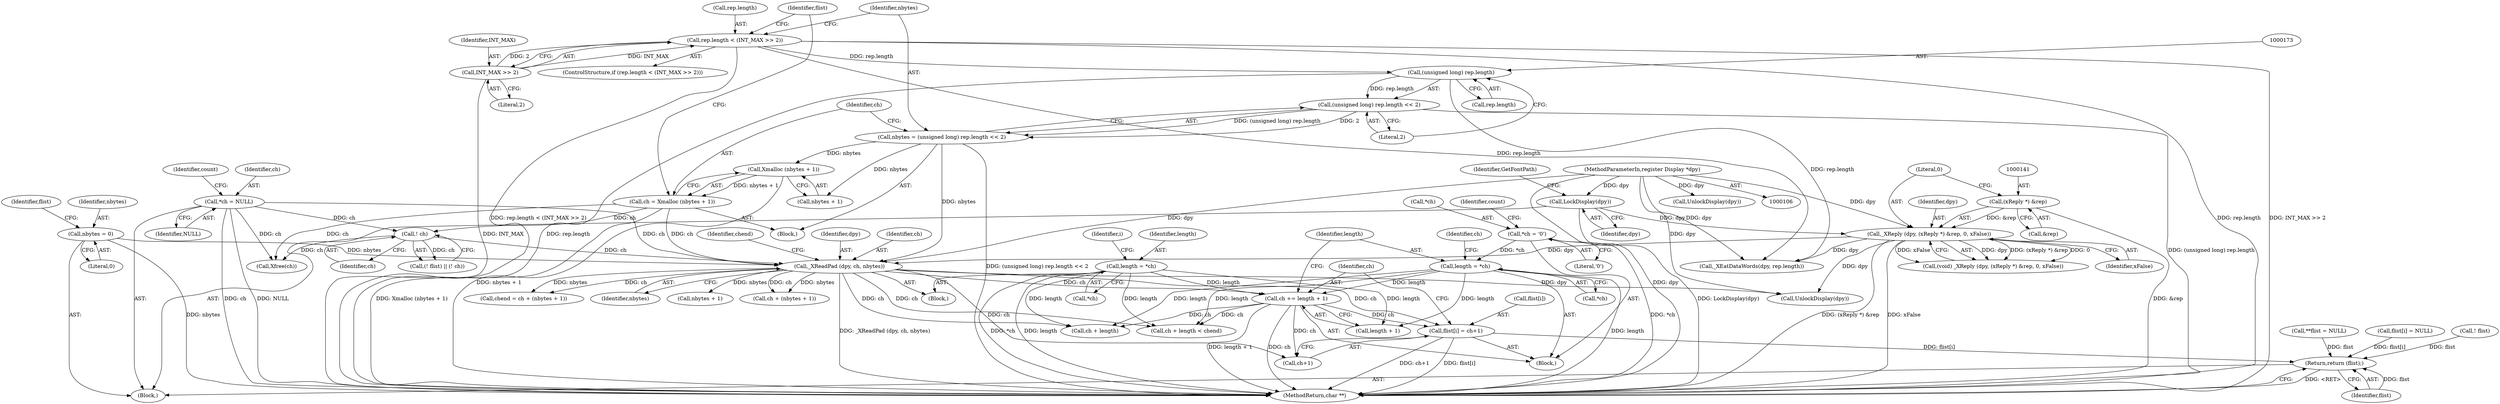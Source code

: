 digraph "0_libx11_b469da1430cdcee06e31c6251b83aede072a1ff0_0@array" {
"1000241" [label="(Call,flist[i] = ch+1)"];
"1000248" [label="(Call,ch += length + 1)"];
"1000218" [label="(Call,length = *ch)"];
"1000253" [label="(Call,length = *ch)"];
"1000257" [label="(Call,*ch = '\0')"];
"1000207" [label="(Call,_XReadPad (dpy, ch, nbytes))"];
"1000138" [label="(Call,_XReply (dpy, (xReply *) &rep, 0, xFalse))"];
"1000131" [label="(Call,LockDisplay(dpy))"];
"1000107" [label="(MethodParameterIn,register Display *dpy)"];
"1000140" [label="(Call,(xReply *) &rep)"];
"1000178" [label="(Call,ch = Xmalloc (nbytes + 1))"];
"1000180" [label="(Call,Xmalloc (nbytes + 1))"];
"1000169" [label="(Call,nbytes = (unsigned long) rep.length << 2)"];
"1000171" [label="(Call,(unsigned long) rep.length << 2)"];
"1000172" [label="(Call,(unsigned long) rep.length)"];
"1000161" [label="(Call,rep.length < (INT_MAX >> 2))"];
"1000165" [label="(Call,INT_MAX >> 2)"];
"1000188" [label="(Call,! ch)"];
"1000120" [label="(Call,*ch = NULL)"];
"1000112" [label="(Call,nbytes = 0)"];
"1000276" [label="(Return,return (flist);)"];
"1000121" [label="(Identifier,ch)"];
"1000193" [label="(Call,Xfree(ch))"];
"1000138" [label="(Call,_XReply (dpy, (xReply *) &rep, 0, xFalse))"];
"1000241" [label="(Call,flist[i] = ch+1)"];
"1000195" [label="(Call,_XEatDataWords(dpy, rep.length))"];
"1000160" [label="(ControlStructure,if (rep.length < (INT_MAX >> 2)))"];
"1000208" [label="(Identifier,dpy)"];
"1000126" [label="(Identifier,count)"];
"1000236" [label="(Call,ch + length)"];
"1000185" [label="(Call,(! flist) || (! ch))"];
"1000211" [label="(Call,chend = ch + (nbytes + 1))"];
"1000277" [label="(Identifier,flist)"];
"1000187" [label="(Identifier,flist)"];
"1000179" [label="(Identifier,ch)"];
"1000276" [label="(Return,return (flist);)"];
"1000107" [label="(MethodParameterIn,register Display *dpy)"];
"1000172" [label="(Call,(unsigned long) rep.length)"];
"1000116" [label="(Call,**flist = NULL)"];
"1000255" [label="(Call,*ch)"];
"1000114" [label="(Literal,0)"];
"1000178" [label="(Call,ch = Xmalloc (nbytes + 1))"];
"1000145" [label="(Identifier,xFalse)"];
"1000113" [label="(Identifier,nbytes)"];
"1000132" [label="(Identifier,dpy)"];
"1000112" [label="(Call,nbytes = 0)"];
"1000218" [label="(Call,length = *ch)"];
"1000177" [label="(Literal,2)"];
"1000168" [label="(Block,)"];
"1000140" [label="(Call,(xReply *) &rep)"];
"1000245" [label="(Call,ch+1)"];
"1000180" [label="(Call,Xmalloc (nbytes + 1))"];
"1000162" [label="(Call,rep.length)"];
"1000248" [label="(Call,ch += length + 1)"];
"1000171" [label="(Call,(unsigned long) rep.length << 2)"];
"1000242" [label="(Call,flist[i])"];
"1000219" [label="(Identifier,length)"];
"1000235" [label="(Call,ch + length < chend)"];
"1000220" [label="(Call,*ch)"];
"1000259" [label="(Identifier,ch)"];
"1000169" [label="(Call,nbytes = (unsigned long) rep.length << 2)"];
"1000215" [label="(Call,nbytes + 1)"];
"1000131" [label="(Call,LockDisplay(dpy))"];
"1000161" [label="(Call,rep.length < (INT_MAX >> 2))"];
"1000122" [label="(Identifier,NULL)"];
"1000260" [label="(Literal,'\0')"];
"1000150" [label="(Block,)"];
"1000209" [label="(Identifier,ch)"];
"1000200" [label="(Call,UnlockDisplay(dpy))"];
"1000212" [label="(Identifier,chend)"];
"1000174" [label="(Call,rep.length)"];
"1000253" [label="(Call,length = *ch)"];
"1000188" [label="(Call,! ch)"];
"1000273" [label="(Call,UnlockDisplay(dpy))"];
"1000136" [label="(Call,(void) _XReply (dpy, (xReply *) &rep, 0, xFalse))"];
"1000258" [label="(Call,*ch)"];
"1000181" [label="(Call,nbytes + 1)"];
"1000210" [label="(Identifier,nbytes)"];
"1000249" [label="(Identifier,ch)"];
"1000144" [label="(Literal,0)"];
"1000262" [label="(Identifier,count)"];
"1000120" [label="(Call,*ch = NULL)"];
"1000139" [label="(Identifier,dpy)"];
"1000142" [label="(Call,&rep)"];
"1000117" [label="(Identifier,flist)"];
"1000264" [label="(Call,flist[i] = NULL)"];
"1000213" [label="(Call,ch + (nbytes + 1))"];
"1000109" [label="(Block,)"];
"1000224" [label="(Identifier,i)"];
"1000250" [label="(Call,length + 1)"];
"1000166" [label="(Identifier,INT_MAX)"];
"1000254" [label="(Identifier,length)"];
"1000257" [label="(Call,*ch = '\0')"];
"1000165" [label="(Call,INT_MAX >> 2)"];
"1000189" [label="(Identifier,ch)"];
"1000240" [label="(Block,)"];
"1000170" [label="(Identifier,nbytes)"];
"1000186" [label="(Call,! flist)"];
"1000167" [label="(Literal,2)"];
"1000207" [label="(Call,_XReadPad (dpy, ch, nbytes))"];
"1000278" [label="(MethodReturn,char **)"];
"1000134" [label="(Identifier,GetFontPath)"];
"1000241" -> "1000240"  [label="AST: "];
"1000241" -> "1000245"  [label="CFG: "];
"1000242" -> "1000241"  [label="AST: "];
"1000245" -> "1000241"  [label="AST: "];
"1000249" -> "1000241"  [label="CFG: "];
"1000241" -> "1000278"  [label="DDG: ch+1"];
"1000241" -> "1000278"  [label="DDG: flist[i]"];
"1000248" -> "1000241"  [label="DDG: ch"];
"1000207" -> "1000241"  [label="DDG: ch"];
"1000241" -> "1000276"  [label="DDG: flist[i]"];
"1000248" -> "1000240"  [label="AST: "];
"1000248" -> "1000250"  [label="CFG: "];
"1000249" -> "1000248"  [label="AST: "];
"1000250" -> "1000248"  [label="AST: "];
"1000254" -> "1000248"  [label="CFG: "];
"1000248" -> "1000278"  [label="DDG: length + 1"];
"1000248" -> "1000278"  [label="DDG: ch"];
"1000248" -> "1000235"  [label="DDG: ch"];
"1000248" -> "1000236"  [label="DDG: ch"];
"1000248" -> "1000245"  [label="DDG: ch"];
"1000218" -> "1000248"  [label="DDG: length"];
"1000253" -> "1000248"  [label="DDG: length"];
"1000207" -> "1000248"  [label="DDG: ch"];
"1000218" -> "1000150"  [label="AST: "];
"1000218" -> "1000220"  [label="CFG: "];
"1000219" -> "1000218"  [label="AST: "];
"1000220" -> "1000218"  [label="AST: "];
"1000224" -> "1000218"  [label="CFG: "];
"1000218" -> "1000278"  [label="DDG: length"];
"1000218" -> "1000278"  [label="DDG: *ch"];
"1000218" -> "1000235"  [label="DDG: length"];
"1000218" -> "1000236"  [label="DDG: length"];
"1000218" -> "1000250"  [label="DDG: length"];
"1000253" -> "1000240"  [label="AST: "];
"1000253" -> "1000255"  [label="CFG: "];
"1000254" -> "1000253"  [label="AST: "];
"1000255" -> "1000253"  [label="AST: "];
"1000259" -> "1000253"  [label="CFG: "];
"1000253" -> "1000278"  [label="DDG: length"];
"1000253" -> "1000235"  [label="DDG: length"];
"1000253" -> "1000236"  [label="DDG: length"];
"1000253" -> "1000250"  [label="DDG: length"];
"1000257" -> "1000253"  [label="DDG: *ch"];
"1000257" -> "1000240"  [label="AST: "];
"1000257" -> "1000260"  [label="CFG: "];
"1000258" -> "1000257"  [label="AST: "];
"1000260" -> "1000257"  [label="AST: "];
"1000262" -> "1000257"  [label="CFG: "];
"1000257" -> "1000278"  [label="DDG: *ch"];
"1000207" -> "1000150"  [label="AST: "];
"1000207" -> "1000210"  [label="CFG: "];
"1000208" -> "1000207"  [label="AST: "];
"1000209" -> "1000207"  [label="AST: "];
"1000210" -> "1000207"  [label="AST: "];
"1000212" -> "1000207"  [label="CFG: "];
"1000207" -> "1000278"  [label="DDG: _XReadPad (dpy, ch, nbytes)"];
"1000138" -> "1000207"  [label="DDG: dpy"];
"1000107" -> "1000207"  [label="DDG: dpy"];
"1000178" -> "1000207"  [label="DDG: ch"];
"1000188" -> "1000207"  [label="DDG: ch"];
"1000120" -> "1000207"  [label="DDG: ch"];
"1000112" -> "1000207"  [label="DDG: nbytes"];
"1000169" -> "1000207"  [label="DDG: nbytes"];
"1000207" -> "1000211"  [label="DDG: ch"];
"1000207" -> "1000211"  [label="DDG: nbytes"];
"1000207" -> "1000213"  [label="DDG: ch"];
"1000207" -> "1000213"  [label="DDG: nbytes"];
"1000207" -> "1000215"  [label="DDG: nbytes"];
"1000207" -> "1000235"  [label="DDG: ch"];
"1000207" -> "1000236"  [label="DDG: ch"];
"1000207" -> "1000245"  [label="DDG: ch"];
"1000207" -> "1000273"  [label="DDG: dpy"];
"1000138" -> "1000136"  [label="AST: "];
"1000138" -> "1000145"  [label="CFG: "];
"1000139" -> "1000138"  [label="AST: "];
"1000140" -> "1000138"  [label="AST: "];
"1000144" -> "1000138"  [label="AST: "];
"1000145" -> "1000138"  [label="AST: "];
"1000136" -> "1000138"  [label="CFG: "];
"1000138" -> "1000278"  [label="DDG: (xReply *) &rep"];
"1000138" -> "1000278"  [label="DDG: xFalse"];
"1000138" -> "1000136"  [label="DDG: dpy"];
"1000138" -> "1000136"  [label="DDG: (xReply *) &rep"];
"1000138" -> "1000136"  [label="DDG: 0"];
"1000138" -> "1000136"  [label="DDG: xFalse"];
"1000131" -> "1000138"  [label="DDG: dpy"];
"1000107" -> "1000138"  [label="DDG: dpy"];
"1000140" -> "1000138"  [label="DDG: &rep"];
"1000138" -> "1000195"  [label="DDG: dpy"];
"1000138" -> "1000273"  [label="DDG: dpy"];
"1000131" -> "1000109"  [label="AST: "];
"1000131" -> "1000132"  [label="CFG: "];
"1000132" -> "1000131"  [label="AST: "];
"1000134" -> "1000131"  [label="CFG: "];
"1000131" -> "1000278"  [label="DDG: LockDisplay(dpy)"];
"1000107" -> "1000131"  [label="DDG: dpy"];
"1000107" -> "1000106"  [label="AST: "];
"1000107" -> "1000278"  [label="DDG: dpy"];
"1000107" -> "1000195"  [label="DDG: dpy"];
"1000107" -> "1000200"  [label="DDG: dpy"];
"1000107" -> "1000273"  [label="DDG: dpy"];
"1000140" -> "1000142"  [label="CFG: "];
"1000141" -> "1000140"  [label="AST: "];
"1000142" -> "1000140"  [label="AST: "];
"1000144" -> "1000140"  [label="CFG: "];
"1000140" -> "1000278"  [label="DDG: &rep"];
"1000178" -> "1000168"  [label="AST: "];
"1000178" -> "1000180"  [label="CFG: "];
"1000179" -> "1000178"  [label="AST: "];
"1000180" -> "1000178"  [label="AST: "];
"1000187" -> "1000178"  [label="CFG: "];
"1000178" -> "1000278"  [label="DDG: Xmalloc (nbytes + 1)"];
"1000180" -> "1000178"  [label="DDG: nbytes + 1"];
"1000178" -> "1000188"  [label="DDG: ch"];
"1000178" -> "1000193"  [label="DDG: ch"];
"1000180" -> "1000181"  [label="CFG: "];
"1000181" -> "1000180"  [label="AST: "];
"1000180" -> "1000278"  [label="DDG: nbytes + 1"];
"1000169" -> "1000180"  [label="DDG: nbytes"];
"1000169" -> "1000168"  [label="AST: "];
"1000169" -> "1000171"  [label="CFG: "];
"1000170" -> "1000169"  [label="AST: "];
"1000171" -> "1000169"  [label="AST: "];
"1000179" -> "1000169"  [label="CFG: "];
"1000169" -> "1000278"  [label="DDG: (unsigned long) rep.length << 2"];
"1000171" -> "1000169"  [label="DDG: (unsigned long) rep.length"];
"1000171" -> "1000169"  [label="DDG: 2"];
"1000169" -> "1000181"  [label="DDG: nbytes"];
"1000171" -> "1000177"  [label="CFG: "];
"1000172" -> "1000171"  [label="AST: "];
"1000177" -> "1000171"  [label="AST: "];
"1000171" -> "1000278"  [label="DDG: (unsigned long) rep.length"];
"1000172" -> "1000171"  [label="DDG: rep.length"];
"1000172" -> "1000174"  [label="CFG: "];
"1000173" -> "1000172"  [label="AST: "];
"1000174" -> "1000172"  [label="AST: "];
"1000177" -> "1000172"  [label="CFG: "];
"1000172" -> "1000278"  [label="DDG: rep.length"];
"1000161" -> "1000172"  [label="DDG: rep.length"];
"1000172" -> "1000195"  [label="DDG: rep.length"];
"1000161" -> "1000160"  [label="AST: "];
"1000161" -> "1000165"  [label="CFG: "];
"1000162" -> "1000161"  [label="AST: "];
"1000165" -> "1000161"  [label="AST: "];
"1000170" -> "1000161"  [label="CFG: "];
"1000187" -> "1000161"  [label="CFG: "];
"1000161" -> "1000278"  [label="DDG: rep.length"];
"1000161" -> "1000278"  [label="DDG: rep.length < (INT_MAX >> 2)"];
"1000161" -> "1000278"  [label="DDG: INT_MAX >> 2"];
"1000165" -> "1000161"  [label="DDG: INT_MAX"];
"1000165" -> "1000161"  [label="DDG: 2"];
"1000161" -> "1000195"  [label="DDG: rep.length"];
"1000165" -> "1000167"  [label="CFG: "];
"1000166" -> "1000165"  [label="AST: "];
"1000167" -> "1000165"  [label="AST: "];
"1000165" -> "1000278"  [label="DDG: INT_MAX"];
"1000188" -> "1000185"  [label="AST: "];
"1000188" -> "1000189"  [label="CFG: "];
"1000189" -> "1000188"  [label="AST: "];
"1000185" -> "1000188"  [label="CFG: "];
"1000188" -> "1000185"  [label="DDG: ch"];
"1000120" -> "1000188"  [label="DDG: ch"];
"1000188" -> "1000193"  [label="DDG: ch"];
"1000120" -> "1000109"  [label="AST: "];
"1000120" -> "1000122"  [label="CFG: "];
"1000121" -> "1000120"  [label="AST: "];
"1000122" -> "1000120"  [label="AST: "];
"1000126" -> "1000120"  [label="CFG: "];
"1000120" -> "1000278"  [label="DDG: ch"];
"1000120" -> "1000278"  [label="DDG: NULL"];
"1000120" -> "1000193"  [label="DDG: ch"];
"1000112" -> "1000109"  [label="AST: "];
"1000112" -> "1000114"  [label="CFG: "];
"1000113" -> "1000112"  [label="AST: "];
"1000114" -> "1000112"  [label="AST: "];
"1000117" -> "1000112"  [label="CFG: "];
"1000112" -> "1000278"  [label="DDG: nbytes"];
"1000276" -> "1000109"  [label="AST: "];
"1000276" -> "1000277"  [label="CFG: "];
"1000277" -> "1000276"  [label="AST: "];
"1000278" -> "1000276"  [label="CFG: "];
"1000276" -> "1000278"  [label="DDG: <RET>"];
"1000277" -> "1000276"  [label="DDG: flist"];
"1000116" -> "1000276"  [label="DDG: flist"];
"1000186" -> "1000276"  [label="DDG: flist"];
"1000264" -> "1000276"  [label="DDG: flist[i]"];
}
